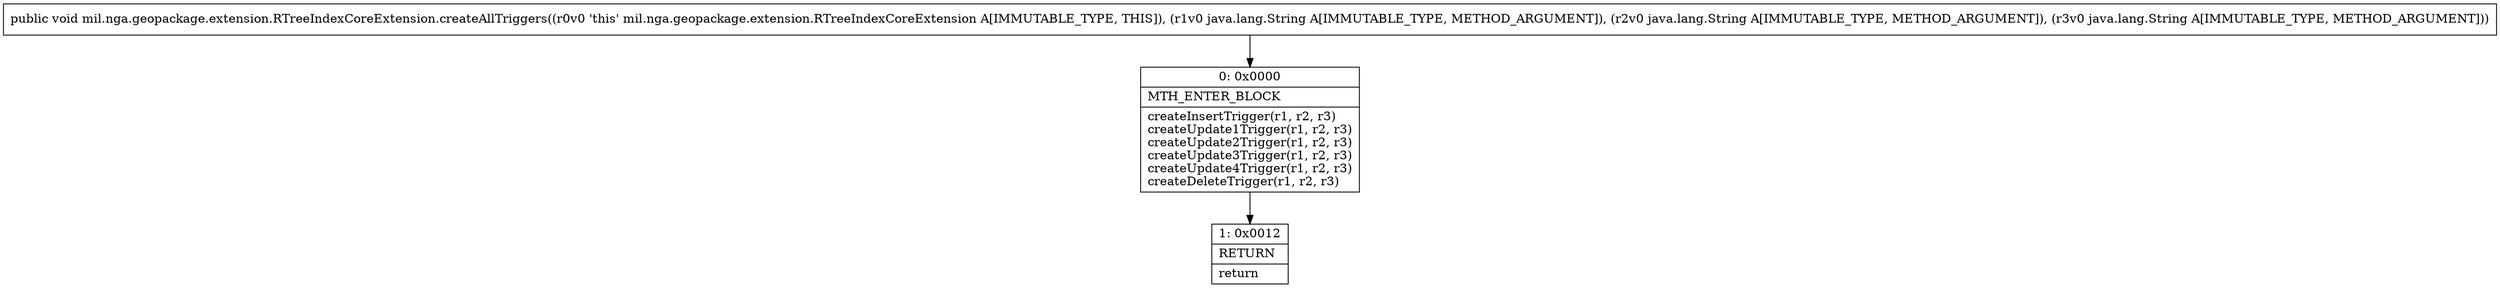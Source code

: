 digraph "CFG formil.nga.geopackage.extension.RTreeIndexCoreExtension.createAllTriggers(Ljava\/lang\/String;Ljava\/lang\/String;Ljava\/lang\/String;)V" {
Node_0 [shape=record,label="{0\:\ 0x0000|MTH_ENTER_BLOCK\l|createInsertTrigger(r1, r2, r3)\lcreateUpdate1Trigger(r1, r2, r3)\lcreateUpdate2Trigger(r1, r2, r3)\lcreateUpdate3Trigger(r1, r2, r3)\lcreateUpdate4Trigger(r1, r2, r3)\lcreateDeleteTrigger(r1, r2, r3)\l}"];
Node_1 [shape=record,label="{1\:\ 0x0012|RETURN\l|return\l}"];
MethodNode[shape=record,label="{public void mil.nga.geopackage.extension.RTreeIndexCoreExtension.createAllTriggers((r0v0 'this' mil.nga.geopackage.extension.RTreeIndexCoreExtension A[IMMUTABLE_TYPE, THIS]), (r1v0 java.lang.String A[IMMUTABLE_TYPE, METHOD_ARGUMENT]), (r2v0 java.lang.String A[IMMUTABLE_TYPE, METHOD_ARGUMENT]), (r3v0 java.lang.String A[IMMUTABLE_TYPE, METHOD_ARGUMENT])) }"];
MethodNode -> Node_0;
Node_0 -> Node_1;
}

